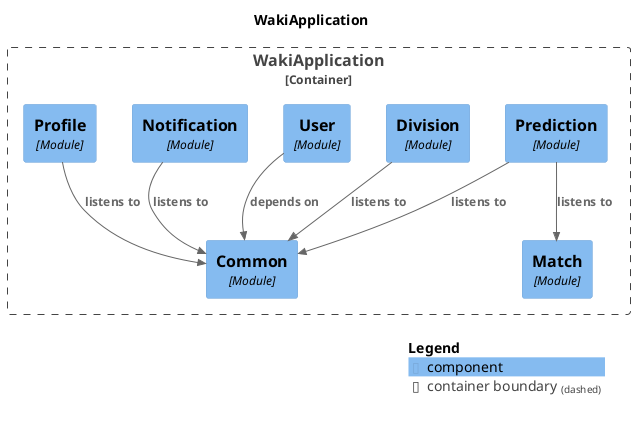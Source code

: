 @startuml
set separator none
title WakiApplication

top to bottom direction

!include <C4/C4>
!include <C4/C4_Context>
!include <C4/C4_Component>

Container_Boundary("WakiApplication.WakiApplication_boundary", "WakiApplication", $tags="") {
  Component(WakiApplication.WakiApplication.Division, "Division", $techn="Module", $descr="", $tags="", $link="")
  Component(WakiApplication.WakiApplication.Common, "Common", $techn="Module", $descr="", $tags="", $link="")
  Component(WakiApplication.WakiApplication.Match, "Match", $techn="Module", $descr="", $tags="", $link="")
  Component(WakiApplication.WakiApplication.User, "User", $techn="Module", $descr="", $tags="", $link="")
  Component(WakiApplication.WakiApplication.Prediction, "Prediction", $techn="Module", $descr="", $tags="", $link="")
  Component(WakiApplication.WakiApplication.Profile, "Profile", $techn="Module", $descr="", $tags="", $link="")
  Component(WakiApplication.WakiApplication.Notification, "Notification", $techn="Module", $descr="", $tags="", $link="")
}

Rel(WakiApplication.WakiApplication.User, WakiApplication.WakiApplication.Common, "depends on", $techn="", $tags="", $link="")
Rel(WakiApplication.WakiApplication.Profile, WakiApplication.WakiApplication.Common, "listens to", $techn="", $tags="", $link="")
Rel(WakiApplication.WakiApplication.Division, WakiApplication.WakiApplication.Common, "listens to", $techn="", $tags="", $link="")
Rel(WakiApplication.WakiApplication.Prediction, WakiApplication.WakiApplication.Match, "listens to", $techn="", $tags="", $link="")
Rel(WakiApplication.WakiApplication.Prediction, WakiApplication.WakiApplication.Common, "listens to", $techn="", $tags="", $link="")
Rel(WakiApplication.WakiApplication.Notification, WakiApplication.WakiApplication.Common, "listens to", $techn="", $tags="", $link="")

SHOW_LEGEND(true)
@enduml